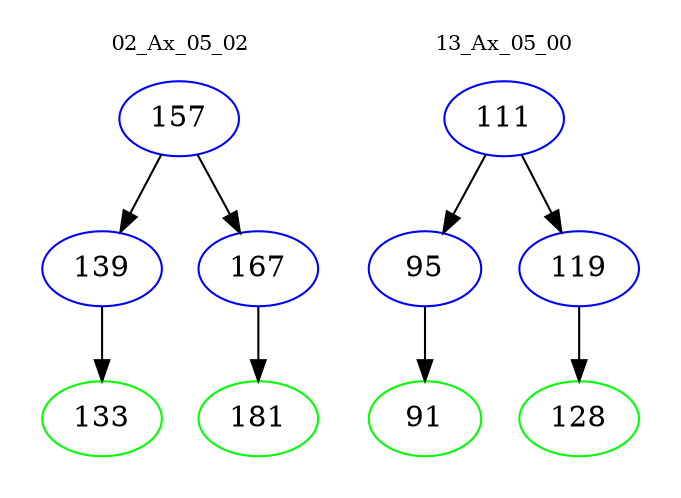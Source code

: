 digraph{
subgraph cluster_0 {
color = white
label = "02_Ax_05_02";
fontsize=10;
T0_157 [label="157", color="blue"]
T0_157 -> T0_139 [color="black"]
T0_139 [label="139", color="blue"]
T0_139 -> T0_133 [color="black"]
T0_133 [label="133", color="green"]
T0_157 -> T0_167 [color="black"]
T0_167 [label="167", color="blue"]
T0_167 -> T0_181 [color="black"]
T0_181 [label="181", color="green"]
}
subgraph cluster_1 {
color = white
label = "13_Ax_05_00";
fontsize=10;
T1_111 [label="111", color="blue"]
T1_111 -> T1_95 [color="black"]
T1_95 [label="95", color="blue"]
T1_95 -> T1_91 [color="black"]
T1_91 [label="91", color="green"]
T1_111 -> T1_119 [color="black"]
T1_119 [label="119", color="blue"]
T1_119 -> T1_128 [color="black"]
T1_128 [label="128", color="green"]
}
}
